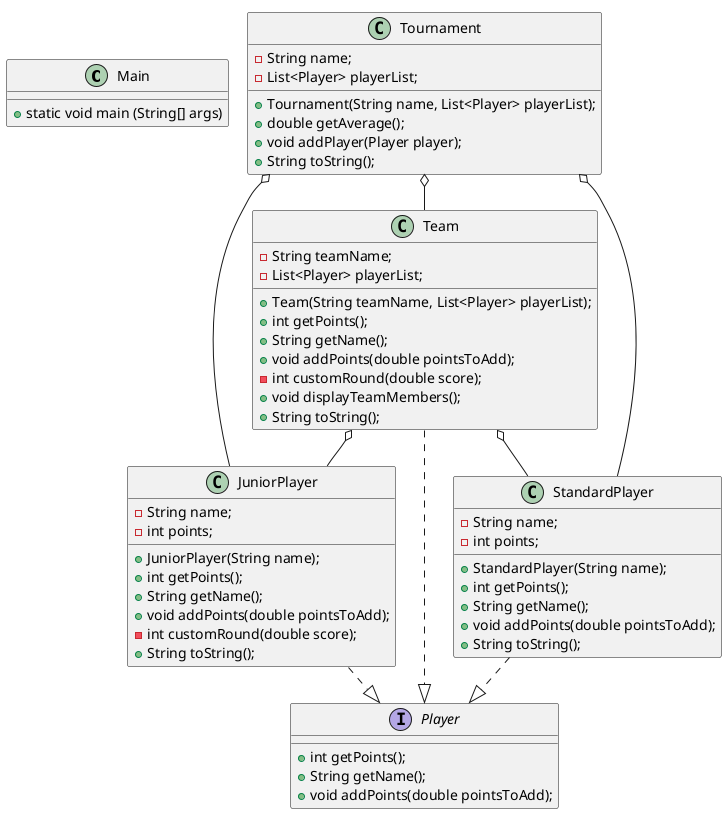 @startuml
'https://plantuml.com/class-diagram
!pragma layout smetana

    Class Main{
    +static void main (String[] args)
    }

    Interface Player{
    +int getPoints();
    +String getName();
    +void addPoints(double pointsToAdd);
    }

    Class JuniorPlayer{
    -String name;
    -int points;

    +JuniorPlayer(String name);
    +int getPoints();
    +String getName();
    +void addPoints(double pointsToAdd);
    -int customRound(double score);
    +String toString();
    }

    Class StandardPlayer{
    -String name;
    -int points;

    +StandardPlayer(String name);
    +int getPoints();
    +String getName();
    +void addPoints(double pointsToAdd);
    +String toString();
    }

    Class Team{
    -String teamName;
    -List<Player> playerList;

    +Team(String teamName, List<Player> playerList);
    +int getPoints();
    +String getName();
    +void addPoints(double pointsToAdd);
    -int customRound(double score);
    +void displayTeamMembers();
    +String toString();
    }

    Class Tournament{
    -String name;
    -List<Player> playerList;

    +Tournament(String name, List<Player> playerList);
    +double getAverage();
    +void addPlayer(Player player);
    +String toString();
    }


    JuniorPlayer ..|> Player
    StandardPlayer ..|> Player
    Team ..|> Player
    Tournament o-- Team
    Tournament o-- StandardPlayer
    Tournament o-- JuniorPlayer
    Team o-- JuniorPlayer
    Team o-- StandardPlayer

@enduml

implements ..|>
extends <|-- (is-a)
composition *-- (must-have)
Aggregation o-- (can-have)
Associering <--